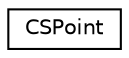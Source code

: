 digraph "Graphical Class Hierarchy"
{
  edge [fontname="Helvetica",fontsize="10",labelfontname="Helvetica",labelfontsize="10"];
  node [fontname="Helvetica",fontsize="10",shape=record];
  rankdir="LR";
  Node0 [label="CSPoint",height=0.2,width=0.4,color="black", fillcolor="white", style="filled",URL="$structCSPoint.html",tooltip="A point. "];
}
